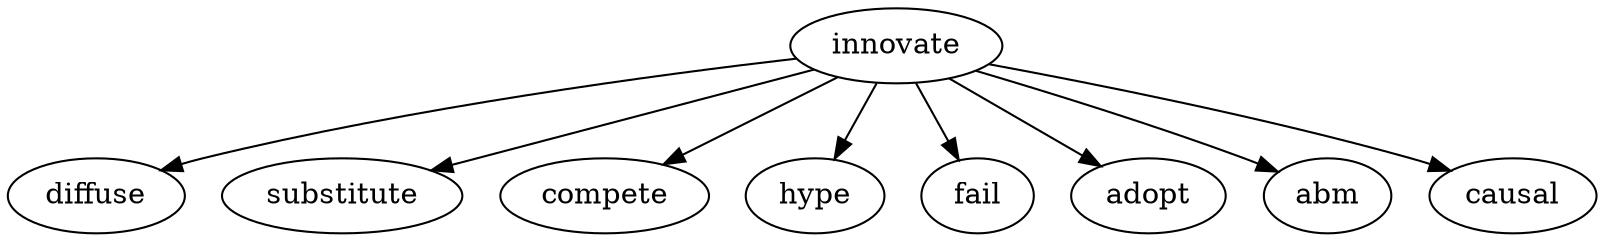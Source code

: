 // Conceptual Framework
digraph {
	A [label=innovate]
	B [label=diffuse]
	C [label=substitute]
	D [label=compete]
	E [label=hype]
	F [label=fail]
	G [label=adopt]
	H [label=abm]
	I [label=causal]
	A -> B
	A -> C
	A -> D
	A -> E
	A -> F
	A -> G
	A -> H
	A -> I
}
